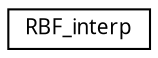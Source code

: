 digraph G
{
  edge [fontname="FreeSans.ttf",fontsize="10",labelfontname="FreeSans.ttf",labelfontsize="10"];
  node [fontname="FreeSans.ttf",fontsize="10",shape=record];
  rankdir=LR;
  Node1 [label="RBF_interp",height=0.2,width=0.4,color="black", fillcolor="white", style="filled",URL="$struct_r_b_f__interp.html"];
}
